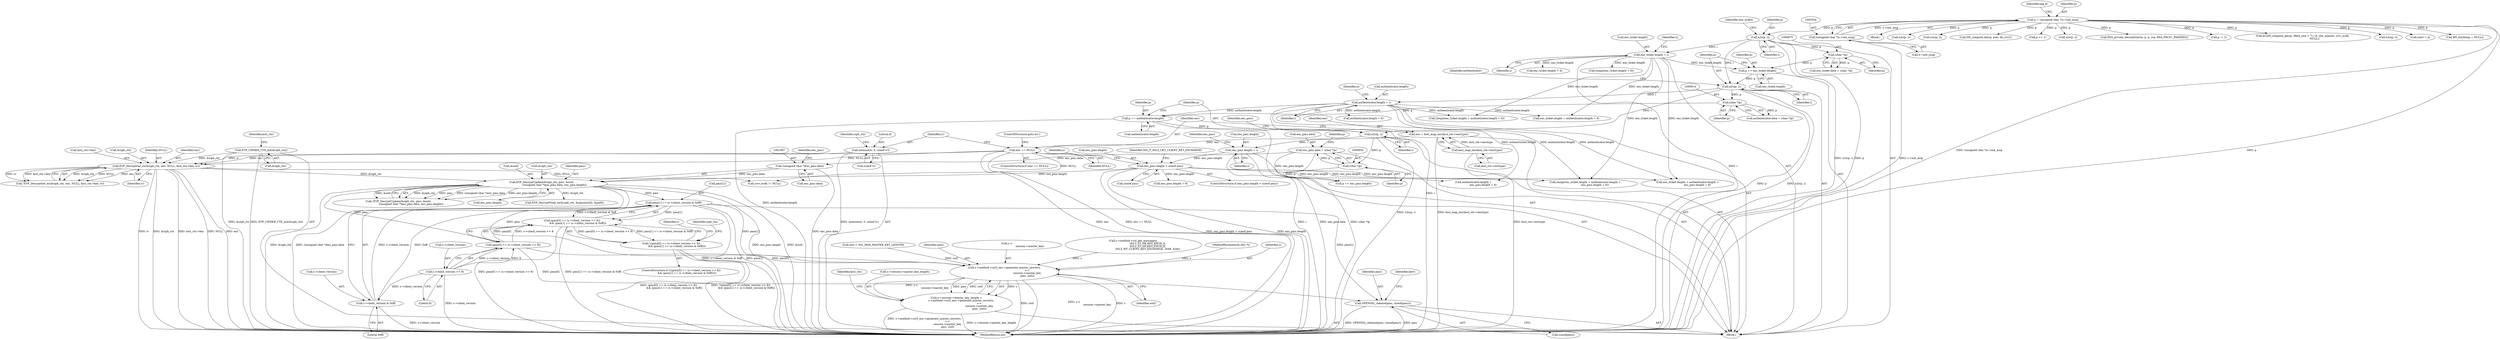 digraph "0_openssl_3c66a669dfc7b3792f7af0758ea26fe8502ce70c@array" {
"1001160" [label="(Call,pms[1] == (s->client_version & 0xff))"];
"1001080" [label="(Call,EVP_DecryptUpdate(&ciph_ctx, pms, &outl,\n                               (unsigned char *)enc_pms.data, enc_pms.length))"];
"1001064" [label="(Call,EVP_DecryptInit_ex(&ciph_ctx, enc, NULL, kssl_ctx->key, iv))"];
"1000838" [label="(Call,EVP_CIPHER_CTX_init(&ciph_ctx))"];
"1001053" [label="(Call,enc == NULL)"];
"1001046" [label="(Call,enc = kssl_map_enc(kssl_ctx->enctype))"];
"1001048" [label="(Call,kssl_map_enc(kssl_ctx->enctype))"];
"1001057" [label="(Call,memset(iv, 0, sizeof iv))"];
"1001086" [label="(Call,(unsigned char *)enc_pms.data)"];
"1000929" [label="(Call,enc_pms.data = (char *)p)"];
"1000933" [label="(Call,(char *)p)"];
"1000921" [label="(Call,n2s(p, i))"];
"1000916" [label="(Call,p += authenticator.length)"];
"1000885" [label="(Call,authenticator.length = i)"];
"1000882" [label="(Call,n2s(p, i))"];
"1000877" [label="(Call,p += enc_ticket.length)"];
"1000850" [label="(Call,enc_ticket.length = i)"];
"1000847" [label="(Call,n2s(p, i))"];
"1000201" [label="(Call,p = (unsigned char *)s->init_msg)"];
"1000203" [label="(Call,(unsigned char *)s->init_msg)"];
"1000874" [label="(Call,(char *)p)"];
"1000913" [label="(Call,(char *)p)"];
"1000942" [label="(Call,enc_pms.length > sizeof pms)"];
"1000924" [label="(Call,enc_pms.length = i)"];
"1001164" [label="(Call,s->client_version & 0xff)"];
"1001155" [label="(Call,s->client_version >> 8)"];
"1001150" [label="(Call,(pms[0] == (s->client_version >> 8))\n              && (pms[1] == (s->client_version & 0xff)))"];
"1001149" [label="(Call,!((pms[0] == (s->client_version >> 8))\n              && (pms[1] == (s->client_version & 0xff))))"];
"1001194" [label="(Call,s->method->ssl3_enc->generate_master_secret(s,\n                                                        s->\n                                                        session->master_key,\n                                                        pms, outl))"];
"1001188" [label="(Call,s->session->master_key_length =\n            s->method->ssl3_enc->generate_master_secret(s,\n                                                        s->\n                                                        session->master_key,\n                                                        pms, outl))"];
"1001238" [label="(Call,OPENSSL_cleanse(pms, sizeof(pms)))"];
"1001188" [label="(Call,s->session->master_key_length =\n            s->method->ssl3_enc->generate_master_secret(s,\n                                                        s->\n                                                        session->master_key,\n                                                        pms, outl))"];
"1000143" [label="(Block,)"];
"1001168" [label="(Literal,0xff)"];
"1001566" [label="(Call,n2s(p, i))"];
"1000929" [label="(Call,enc_pms.data = (char *)p)"];
"1000886" [label="(Call,authenticator.length)"];
"1000858" [label="(Call,(long)(enc_ticket.length + 6))"];
"1001056" [label="(ControlStructure,goto err;)"];
"1000942" [label="(Call,enc_pms.length > sizeof pms)"];
"1000532" [label="(Call,n2s(p, i))"];
"1000849" [label="(Identifier,i)"];
"1000203" [label="(Call,(unsigned char *)s->init_msg)"];
"1000933" [label="(Call,(char *)p)"];
"1001079" [label="(Call,!EVP_DecryptUpdate(&ciph_ctx, pms, &outl,\n                               (unsigned char *)enc_pms.data, enc_pms.length))"];
"1001058" [label="(Identifier,iv)"];
"1001054" [label="(Identifier,enc)"];
"1000209" [label="(Identifier,alg_k)"];
"1001059" [label="(Literal,0)"];
"1001149" [label="(Call,!((pms[0] == (s->client_version >> 8))\n              && (pms[1] == (s->client_version & 0xff))))"];
"1001065" [label="(Call,&ciph_ctx)"];
"1000915" [label="(Identifier,p)"];
"1001239" [label="(Identifier,pms)"];
"1001068" [label="(Identifier,NULL)"];
"1000962" [label="(Call,authenticator.length +\n                        enc_pms.length + 6)"];
"1000909" [label="(Call,authenticator.data = (char *)p)"];
"1000876" [label="(Identifier,p)"];
"1001063" [label="(Call,!EVP_DecryptInit_ex(&ciph_ctx, enc, NULL, kssl_ctx->key, iv))"];
"1001084" [label="(Call,&outl)"];
"1000857" [label="(Identifier,n)"];
"1000931" [label="(Identifier,enc_pms)"];
"1001055" [label="(Identifier,NULL)"];
"1001155" [label="(Call,s->client_version >> 8)"];
"1001081" [label="(Call,&ciph_ctx)"];
"1000740" [label="(Call,DH_compute_key(p, pub, dh_srvr))"];
"1000958" [label="(Call,enc_ticket.length + authenticator.length +\n                        enc_pms.length + 6)"];
"1000930" [label="(Call,enc_pms.data)"];
"1000917" [label="(Identifier,p)"];
"1001205" [label="(Identifier,kssl_ctx)"];
"1001423" [label="(Call,p += 1)"];
"1001151" [label="(Call,pms[0] == (s->client_version >> 8))"];
"1000895" [label="(Call,enc_ticket.length + authenticator.length + 6)"];
"1000916" [label="(Call,p += authenticator.length)"];
"1000887" [label="(Identifier,authenticator)"];
"1001064" [label="(Call,EVP_DecryptInit_ex(&ciph_ctx, enc, NULL, kssl_ctx->key, iv))"];
"1001801" [label="(Call,n2s(p, i))"];
"1001240" [label="(Call,sizeof(pms))"];
"1000385" [label="(Call,RSA_private_decrypt((int)n, p, p, rsa, RSA_PKCS1_PADDING))"];
"1000575" [label="(Call,p -= 2)"];
"1000955" [label="(Identifier,n)"];
"1001194" [label="(Call,s->method->ssl3_enc->generate_master_secret(s,\n                                                        s->\n                                                        session->master_key,\n                                                        pms, outl))"];
"1001080" [label="(Call,EVP_DecryptUpdate(&ciph_ctx, pms, &outl,\n                               (unsigned char *)enc_pms.data, enc_pms.length))"];
"1001189" [label="(Call,s->session->master_key_length)"];
"1001174" [label="(Identifier,s)"];
"1001091" [label="(Call,enc_pms.length)"];
"1001067" [label="(Identifier,enc)"];
"1001069" [label="(Call,kssl_ctx->key)"];
"1000946" [label="(Call,sizeof pms)"];
"1001137" [label="(Call,outl > SSL_MAX_MASTER_KEY_LENGTH)"];
"1001201" [label="(Identifier,pms)"];
"1000870" [label="(Call,enc_ticket.data = (char *)p)"];
"1000893" [label="(Call,(long)(enc_ticket.length + authenticator.length + 6))"];
"1001475" [label="(Call,ECDH_compute_key(p, (field_size + 7) / 8, clnt_ecpoint, srvr_ecdh,\n                             NULL))"];
"1001083" [label="(Identifier,pms)"];
"1001164" [label="(Call,s->client_version & 0xff)"];
"1000966" [label="(Call,enc_pms.length + 6)"];
"1001196" [label="(Call,s->\n                                                        session->master_key)"];
"1000847" [label="(Call,n2s(p, i))"];
"1000186" [label="(Call,s->method->ssl_get_message(s,\n                                   SSL3_ST_SR_KEY_EXCH_A,\n                                   SSL3_ST_SR_KEY_EXCH_B,\n                                   SSL3_MT_CLIENT_KEY_EXCHANGE, 2048, &ok))"];
"1000142" [label="(MethodParameterIn,SSL *s)"];
"1001053" [label="(Call,enc == NULL)"];
"1000922" [label="(Identifier,p)"];
"1000848" [label="(Identifier,p)"];
"1001049" [label="(Call,kssl_ctx->enctype)"];
"1000936" [label="(Call,p += enc_pms.length)"];
"1000913" [label="(Call,(char *)p)"];
"1000892" [label="(Identifier,n)"];
"1001088" [label="(Call,enc_pms.data)"];
"1000838" [label="(Call,EVP_CIPHER_CTX_init(&ciph_ctx))"];
"1000943" [label="(Call,enc_pms.length)"];
"1001092" [label="(Identifier,enc_pms)"];
"1000925" [label="(Call,enc_pms.length)"];
"1001195" [label="(Identifier,s)"];
"1001048" [label="(Call,kssl_map_enc(kssl_ctx->enctype))"];
"1001047" [label="(Identifier,enc)"];
"1001066" [label="(Identifier,ciph_ctx)"];
"1000839" [label="(Call,&ciph_ctx)"];
"1001243" [label="(Identifier,kerr)"];
"1001187" [label="(Identifier,ciph_ctx)"];
"1000937" [label="(Identifier,p)"];
"1000850" [label="(Call,enc_ticket.length = i)"];
"1000330" [label="(Call,n2s(p, i))"];
"1000202" [label="(Identifier,p)"];
"1000956" [label="(Call,(long)(enc_ticket.length + authenticator.length +\n                        enc_pms.length + 6))"];
"1000877" [label="(Call,p += enc_ticket.length)"];
"1000201" [label="(Call,p = (unsigned char *)s->init_msg)"];
"1001202" [label="(Identifier,outl)"];
"1001116" [label="(Call,EVP_DecryptFinal_ex(&ciph_ctx, &(pms[outl]), &padl))"];
"1000883" [label="(Identifier,p)"];
"1000923" [label="(Identifier,i)"];
"1000889" [label="(Identifier,i)"];
"1000854" [label="(Identifier,i)"];
"1000882" [label="(Call,n2s(p, i))"];
"1001165" [label="(Call,s->client_version)"];
"1000899" [label="(Call,authenticator.length + 6)"];
"1001086" [label="(Call,(unsigned char *)enc_pms.data)"];
"1000885" [label="(Call,authenticator.length = i)"];
"1000205" [label="(Call,s->init_msg)"];
"1001160" [label="(Call,pms[1] == (s->client_version & 0xff))"];
"1000921" [label="(Call,n2s(p, i))"];
"1000878" [label="(Identifier,p)"];
"1000928" [label="(Identifier,i)"];
"1002147" [label="(Call,srvr_ecdh != NULL)"];
"1001057" [label="(Call,memset(iv, 0, sizeof iv))"];
"1000884" [label="(Identifier,i)"];
"1000935" [label="(Identifier,p)"];
"1000852" [label="(Identifier,enc_ticket)"];
"1000843" [label="(Identifier,kssl_ctx)"];
"1001060" [label="(Call,sizeof iv)"];
"1001148" [label="(ControlStructure,if (!((pms[0] == (s->client_version >> 8))\n              && (pms[1] == (s->client_version & 0xff)))))"];
"1001238" [label="(Call,OPENSSL_cleanse(pms, sizeof(pms)))"];
"1001159" [label="(Literal,8)"];
"1000918" [label="(Call,authenticator.length)"];
"1001046" [label="(Call,enc = kssl_map_enc(kssl_ctx->enctype))"];
"1002162" [label="(MethodReturn,int)"];
"1000851" [label="(Call,enc_ticket.length)"];
"1000941" [label="(ControlStructure,if (enc_pms.length > sizeof pms))"];
"1000874" [label="(Call,(char *)p)"];
"1000924" [label="(Call,enc_pms.length = i)"];
"1000879" [label="(Call,enc_ticket.length)"];
"1000926" [label="(Identifier,enc_pms)"];
"1000860" [label="(Call,enc_ticket.length + 6)"];
"1001150" [label="(Call,(pms[0] == (s->client_version >> 8))\n              && (pms[1] == (s->client_version & 0xff)))"];
"1002055" [label="(Call,start = p)"];
"1001072" [label="(Identifier,iv)"];
"1000950" [label="(Identifier,SSL_F_SSL3_GET_CLIENT_KEY_EXCHANGE)"];
"1001161" [label="(Call,pms[1])"];
"1000725" [label="(Call,BN_bin2bn(p, i, NULL))"];
"1000809" [label="(Block,)"];
"1001052" [label="(ControlStructure,if (enc == NULL))"];
"1001156" [label="(Call,s->client_version)"];
"1001160" -> "1001150"  [label="AST: "];
"1001160" -> "1001164"  [label="CFG: "];
"1001161" -> "1001160"  [label="AST: "];
"1001164" -> "1001160"  [label="AST: "];
"1001150" -> "1001160"  [label="CFG: "];
"1001160" -> "1002162"  [label="DDG: s->client_version & 0xff"];
"1001160" -> "1002162"  [label="DDG: pms[1]"];
"1001160" -> "1001150"  [label="DDG: pms[1]"];
"1001160" -> "1001150"  [label="DDG: s->client_version & 0xff"];
"1001080" -> "1001160"  [label="DDG: pms"];
"1001164" -> "1001160"  [label="DDG: s->client_version"];
"1001164" -> "1001160"  [label="DDG: 0xff"];
"1001160" -> "1001194"  [label="DDG: pms[1]"];
"1001160" -> "1001238"  [label="DDG: pms[1]"];
"1001080" -> "1001079"  [label="AST: "];
"1001080" -> "1001091"  [label="CFG: "];
"1001081" -> "1001080"  [label="AST: "];
"1001083" -> "1001080"  [label="AST: "];
"1001084" -> "1001080"  [label="AST: "];
"1001086" -> "1001080"  [label="AST: "];
"1001091" -> "1001080"  [label="AST: "];
"1001079" -> "1001080"  [label="CFG: "];
"1001080" -> "1002162"  [label="DDG: (unsigned char *)enc_pms.data"];
"1001080" -> "1002162"  [label="DDG: enc_pms.length"];
"1001080" -> "1002162"  [label="DDG: &outl"];
"1001080" -> "1002162"  [label="DDG: &ciph_ctx"];
"1001080" -> "1001079"  [label="DDG: &ciph_ctx"];
"1001080" -> "1001079"  [label="DDG: pms"];
"1001080" -> "1001079"  [label="DDG: (unsigned char *)enc_pms.data"];
"1001080" -> "1001079"  [label="DDG: enc_pms.length"];
"1001080" -> "1001079"  [label="DDG: &outl"];
"1001064" -> "1001080"  [label="DDG: &ciph_ctx"];
"1001086" -> "1001080"  [label="DDG: enc_pms.data"];
"1000942" -> "1001080"  [label="DDG: enc_pms.length"];
"1001080" -> "1001116"  [label="DDG: &ciph_ctx"];
"1001080" -> "1001151"  [label="DDG: pms"];
"1001080" -> "1001194"  [label="DDG: pms"];
"1001064" -> "1001063"  [label="AST: "];
"1001064" -> "1001072"  [label="CFG: "];
"1001065" -> "1001064"  [label="AST: "];
"1001067" -> "1001064"  [label="AST: "];
"1001068" -> "1001064"  [label="AST: "];
"1001069" -> "1001064"  [label="AST: "];
"1001072" -> "1001064"  [label="AST: "];
"1001063" -> "1001064"  [label="CFG: "];
"1001064" -> "1002162"  [label="DDG: iv"];
"1001064" -> "1002162"  [label="DDG: &ciph_ctx"];
"1001064" -> "1002162"  [label="DDG: kssl_ctx->key"];
"1001064" -> "1002162"  [label="DDG: NULL"];
"1001064" -> "1002162"  [label="DDG: enc"];
"1001064" -> "1001063"  [label="DDG: &ciph_ctx"];
"1001064" -> "1001063"  [label="DDG: NULL"];
"1001064" -> "1001063"  [label="DDG: enc"];
"1001064" -> "1001063"  [label="DDG: iv"];
"1001064" -> "1001063"  [label="DDG: kssl_ctx->key"];
"1000838" -> "1001064"  [label="DDG: &ciph_ctx"];
"1001053" -> "1001064"  [label="DDG: enc"];
"1001053" -> "1001064"  [label="DDG: NULL"];
"1001057" -> "1001064"  [label="DDG: iv"];
"1001064" -> "1002147"  [label="DDG: NULL"];
"1000838" -> "1000809"  [label="AST: "];
"1000838" -> "1000839"  [label="CFG: "];
"1000839" -> "1000838"  [label="AST: "];
"1000843" -> "1000838"  [label="CFG: "];
"1000838" -> "1002162"  [label="DDG: EVP_CIPHER_CTX_init(&ciph_ctx)"];
"1000838" -> "1002162"  [label="DDG: &ciph_ctx"];
"1001053" -> "1001052"  [label="AST: "];
"1001053" -> "1001055"  [label="CFG: "];
"1001054" -> "1001053"  [label="AST: "];
"1001055" -> "1001053"  [label="AST: "];
"1001056" -> "1001053"  [label="CFG: "];
"1001058" -> "1001053"  [label="CFG: "];
"1001053" -> "1002162"  [label="DDG: enc"];
"1001053" -> "1002162"  [label="DDG: enc == NULL"];
"1001046" -> "1001053"  [label="DDG: enc"];
"1001053" -> "1002147"  [label="DDG: NULL"];
"1001046" -> "1000809"  [label="AST: "];
"1001046" -> "1001048"  [label="CFG: "];
"1001047" -> "1001046"  [label="AST: "];
"1001048" -> "1001046"  [label="AST: "];
"1001054" -> "1001046"  [label="CFG: "];
"1001046" -> "1002162"  [label="DDG: kssl_map_enc(kssl_ctx->enctype)"];
"1001048" -> "1001046"  [label="DDG: kssl_ctx->enctype"];
"1001048" -> "1001049"  [label="CFG: "];
"1001049" -> "1001048"  [label="AST: "];
"1001048" -> "1002162"  [label="DDG: kssl_ctx->enctype"];
"1001057" -> "1000809"  [label="AST: "];
"1001057" -> "1001060"  [label="CFG: "];
"1001058" -> "1001057"  [label="AST: "];
"1001059" -> "1001057"  [label="AST: "];
"1001060" -> "1001057"  [label="AST: "];
"1001066" -> "1001057"  [label="CFG: "];
"1001057" -> "1002162"  [label="DDG: memset(iv, 0, sizeof iv)"];
"1001086" -> "1001088"  [label="CFG: "];
"1001087" -> "1001086"  [label="AST: "];
"1001088" -> "1001086"  [label="AST: "];
"1001092" -> "1001086"  [label="CFG: "];
"1001086" -> "1002162"  [label="DDG: enc_pms.data"];
"1000929" -> "1001086"  [label="DDG: enc_pms.data"];
"1000929" -> "1000809"  [label="AST: "];
"1000929" -> "1000933"  [label="CFG: "];
"1000930" -> "1000929"  [label="AST: "];
"1000933" -> "1000929"  [label="AST: "];
"1000937" -> "1000929"  [label="CFG: "];
"1000929" -> "1002162"  [label="DDG: (char *)p"];
"1000929" -> "1002162"  [label="DDG: enc_pms.data"];
"1000933" -> "1000929"  [label="DDG: p"];
"1000933" -> "1000935"  [label="CFG: "];
"1000934" -> "1000933"  [label="AST: "];
"1000935" -> "1000933"  [label="AST: "];
"1000921" -> "1000933"  [label="DDG: p"];
"1000933" -> "1000936"  [label="DDG: p"];
"1000921" -> "1000809"  [label="AST: "];
"1000921" -> "1000923"  [label="CFG: "];
"1000922" -> "1000921"  [label="AST: "];
"1000923" -> "1000921"  [label="AST: "];
"1000926" -> "1000921"  [label="CFG: "];
"1000921" -> "1002162"  [label="DDG: n2s(p, i)"];
"1000916" -> "1000921"  [label="DDG: p"];
"1000882" -> "1000921"  [label="DDG: i"];
"1000921" -> "1000924"  [label="DDG: i"];
"1000916" -> "1000809"  [label="AST: "];
"1000916" -> "1000918"  [label="CFG: "];
"1000917" -> "1000916"  [label="AST: "];
"1000918" -> "1000916"  [label="AST: "];
"1000922" -> "1000916"  [label="CFG: "];
"1000916" -> "1002162"  [label="DDG: authenticator.length"];
"1000885" -> "1000916"  [label="DDG: authenticator.length"];
"1000913" -> "1000916"  [label="DDG: p"];
"1000885" -> "1000809"  [label="AST: "];
"1000885" -> "1000889"  [label="CFG: "];
"1000886" -> "1000885"  [label="AST: "];
"1000889" -> "1000885"  [label="AST: "];
"1000892" -> "1000885"  [label="CFG: "];
"1000885" -> "1002162"  [label="DDG: i"];
"1000882" -> "1000885"  [label="DDG: i"];
"1000885" -> "1000893"  [label="DDG: authenticator.length"];
"1000885" -> "1000895"  [label="DDG: authenticator.length"];
"1000885" -> "1000899"  [label="DDG: authenticator.length"];
"1000885" -> "1000956"  [label="DDG: authenticator.length"];
"1000885" -> "1000958"  [label="DDG: authenticator.length"];
"1000885" -> "1000962"  [label="DDG: authenticator.length"];
"1000882" -> "1000809"  [label="AST: "];
"1000882" -> "1000884"  [label="CFG: "];
"1000883" -> "1000882"  [label="AST: "];
"1000884" -> "1000882"  [label="AST: "];
"1000887" -> "1000882"  [label="CFG: "];
"1000882" -> "1002162"  [label="DDG: p"];
"1000882" -> "1002162"  [label="DDG: n2s(p, i)"];
"1000877" -> "1000882"  [label="DDG: p"];
"1000847" -> "1000882"  [label="DDG: i"];
"1000882" -> "1000913"  [label="DDG: p"];
"1000877" -> "1000809"  [label="AST: "];
"1000877" -> "1000879"  [label="CFG: "];
"1000878" -> "1000877"  [label="AST: "];
"1000879" -> "1000877"  [label="AST: "];
"1000883" -> "1000877"  [label="CFG: "];
"1000850" -> "1000877"  [label="DDG: enc_ticket.length"];
"1000874" -> "1000877"  [label="DDG: p"];
"1000850" -> "1000809"  [label="AST: "];
"1000850" -> "1000854"  [label="CFG: "];
"1000851" -> "1000850"  [label="AST: "];
"1000854" -> "1000850"  [label="AST: "];
"1000857" -> "1000850"  [label="CFG: "];
"1000850" -> "1002162"  [label="DDG: i"];
"1000847" -> "1000850"  [label="DDG: i"];
"1000850" -> "1000858"  [label="DDG: enc_ticket.length"];
"1000850" -> "1000860"  [label="DDG: enc_ticket.length"];
"1000850" -> "1000893"  [label="DDG: enc_ticket.length"];
"1000850" -> "1000895"  [label="DDG: enc_ticket.length"];
"1000850" -> "1000956"  [label="DDG: enc_ticket.length"];
"1000850" -> "1000958"  [label="DDG: enc_ticket.length"];
"1000847" -> "1000809"  [label="AST: "];
"1000847" -> "1000849"  [label="CFG: "];
"1000848" -> "1000847"  [label="AST: "];
"1000849" -> "1000847"  [label="AST: "];
"1000852" -> "1000847"  [label="CFG: "];
"1000847" -> "1002162"  [label="DDG: p"];
"1000847" -> "1002162"  [label="DDG: n2s(p, i)"];
"1000201" -> "1000847"  [label="DDG: p"];
"1000847" -> "1000874"  [label="DDG: p"];
"1000201" -> "1000143"  [label="AST: "];
"1000201" -> "1000203"  [label="CFG: "];
"1000202" -> "1000201"  [label="AST: "];
"1000203" -> "1000201"  [label="AST: "];
"1000209" -> "1000201"  [label="CFG: "];
"1000201" -> "1002162"  [label="DDG: (unsigned char *)s->init_msg"];
"1000201" -> "1002162"  [label="DDG: p"];
"1000203" -> "1000201"  [label="DDG: s->init_msg"];
"1000201" -> "1000330"  [label="DDG: p"];
"1000201" -> "1000385"  [label="DDG: p"];
"1000201" -> "1000532"  [label="DDG: p"];
"1000201" -> "1000575"  [label="DDG: p"];
"1000201" -> "1000725"  [label="DDG: p"];
"1000201" -> "1000740"  [label="DDG: p"];
"1000201" -> "1001423"  [label="DDG: p"];
"1000201" -> "1001475"  [label="DDG: p"];
"1000201" -> "1001566"  [label="DDG: p"];
"1000201" -> "1001801"  [label="DDG: p"];
"1000201" -> "1002055"  [label="DDG: p"];
"1000203" -> "1000205"  [label="CFG: "];
"1000204" -> "1000203"  [label="AST: "];
"1000205" -> "1000203"  [label="AST: "];
"1000203" -> "1002162"  [label="DDG: s->init_msg"];
"1000874" -> "1000870"  [label="AST: "];
"1000874" -> "1000876"  [label="CFG: "];
"1000875" -> "1000874"  [label="AST: "];
"1000876" -> "1000874"  [label="AST: "];
"1000870" -> "1000874"  [label="CFG: "];
"1000874" -> "1000870"  [label="DDG: p"];
"1000913" -> "1000909"  [label="AST: "];
"1000913" -> "1000915"  [label="CFG: "];
"1000914" -> "1000913"  [label="AST: "];
"1000915" -> "1000913"  [label="AST: "];
"1000909" -> "1000913"  [label="CFG: "];
"1000913" -> "1000909"  [label="DDG: p"];
"1000942" -> "1000941"  [label="AST: "];
"1000942" -> "1000946"  [label="CFG: "];
"1000943" -> "1000942"  [label="AST: "];
"1000946" -> "1000942"  [label="AST: "];
"1000950" -> "1000942"  [label="CFG: "];
"1000955" -> "1000942"  [label="CFG: "];
"1000942" -> "1002162"  [label="DDG: enc_pms.length > sizeof pms"];
"1000942" -> "1002162"  [label="DDG: enc_pms.length"];
"1000924" -> "1000942"  [label="DDG: enc_pms.length"];
"1000942" -> "1000956"  [label="DDG: enc_pms.length"];
"1000942" -> "1000958"  [label="DDG: enc_pms.length"];
"1000942" -> "1000962"  [label="DDG: enc_pms.length"];
"1000942" -> "1000966"  [label="DDG: enc_pms.length"];
"1000924" -> "1000809"  [label="AST: "];
"1000924" -> "1000928"  [label="CFG: "];
"1000925" -> "1000924"  [label="AST: "];
"1000928" -> "1000924"  [label="AST: "];
"1000931" -> "1000924"  [label="CFG: "];
"1000924" -> "1002162"  [label="DDG: i"];
"1000924" -> "1000936"  [label="DDG: enc_pms.length"];
"1001164" -> "1001168"  [label="CFG: "];
"1001165" -> "1001164"  [label="AST: "];
"1001168" -> "1001164"  [label="AST: "];
"1001164" -> "1002162"  [label="DDG: s->client_version"];
"1001155" -> "1001164"  [label="DDG: s->client_version"];
"1001155" -> "1001151"  [label="AST: "];
"1001155" -> "1001159"  [label="CFG: "];
"1001156" -> "1001155"  [label="AST: "];
"1001159" -> "1001155"  [label="AST: "];
"1001151" -> "1001155"  [label="CFG: "];
"1001155" -> "1002162"  [label="DDG: s->client_version"];
"1001155" -> "1001151"  [label="DDG: s->client_version"];
"1001155" -> "1001151"  [label="DDG: 8"];
"1001150" -> "1001149"  [label="AST: "];
"1001150" -> "1001151"  [label="CFG: "];
"1001151" -> "1001150"  [label="AST: "];
"1001149" -> "1001150"  [label="CFG: "];
"1001150" -> "1002162"  [label="DDG: pms[0] == (s->client_version >> 8)"];
"1001150" -> "1002162"  [label="DDG: pms[1] == (s->client_version & 0xff)"];
"1001150" -> "1001149"  [label="DDG: pms[0] == (s->client_version >> 8)"];
"1001150" -> "1001149"  [label="DDG: pms[1] == (s->client_version & 0xff)"];
"1001151" -> "1001150"  [label="DDG: pms[0]"];
"1001151" -> "1001150"  [label="DDG: s->client_version >> 8"];
"1001149" -> "1001148"  [label="AST: "];
"1001174" -> "1001149"  [label="CFG: "];
"1001187" -> "1001149"  [label="CFG: "];
"1001149" -> "1002162"  [label="DDG: (pms[0] == (s->client_version >> 8))\n              && (pms[1] == (s->client_version & 0xff))"];
"1001149" -> "1002162"  [label="DDG: !((pms[0] == (s->client_version >> 8))\n              && (pms[1] == (s->client_version & 0xff)))"];
"1001194" -> "1001188"  [label="AST: "];
"1001194" -> "1001202"  [label="CFG: "];
"1001195" -> "1001194"  [label="AST: "];
"1001196" -> "1001194"  [label="AST: "];
"1001201" -> "1001194"  [label="AST: "];
"1001202" -> "1001194"  [label="AST: "];
"1001188" -> "1001194"  [label="CFG: "];
"1001194" -> "1002162"  [label="DDG: outl"];
"1001194" -> "1002162"  [label="DDG: s->\n                                                        session->master_key"];
"1001194" -> "1002162"  [label="DDG: s"];
"1001194" -> "1001188"  [label="DDG: s"];
"1001194" -> "1001188"  [label="DDG: s->\n                                                        session->master_key"];
"1001194" -> "1001188"  [label="DDG: pms"];
"1001194" -> "1001188"  [label="DDG: outl"];
"1000186" -> "1001194"  [label="DDG: s"];
"1000142" -> "1001194"  [label="DDG: s"];
"1001151" -> "1001194"  [label="DDG: pms[0]"];
"1001137" -> "1001194"  [label="DDG: outl"];
"1001188" -> "1000809"  [label="AST: "];
"1001189" -> "1001188"  [label="AST: "];
"1001205" -> "1001188"  [label="CFG: "];
"1001188" -> "1002162"  [label="DDG: s->session->master_key_length"];
"1001188" -> "1002162"  [label="DDG: s->method->ssl3_enc->generate_master_secret(s,\n                                                        s->\n                                                        session->master_key,\n                                                        pms, outl)"];
"1001238" -> "1000809"  [label="AST: "];
"1001238" -> "1001240"  [label="CFG: "];
"1001239" -> "1001238"  [label="AST: "];
"1001240" -> "1001238"  [label="AST: "];
"1001243" -> "1001238"  [label="CFG: "];
"1001238" -> "1002162"  [label="DDG: pms"];
"1001238" -> "1002162"  [label="DDG: OPENSSL_cleanse(pms, sizeof(pms))"];
"1001151" -> "1001238"  [label="DDG: pms[0]"];
}
